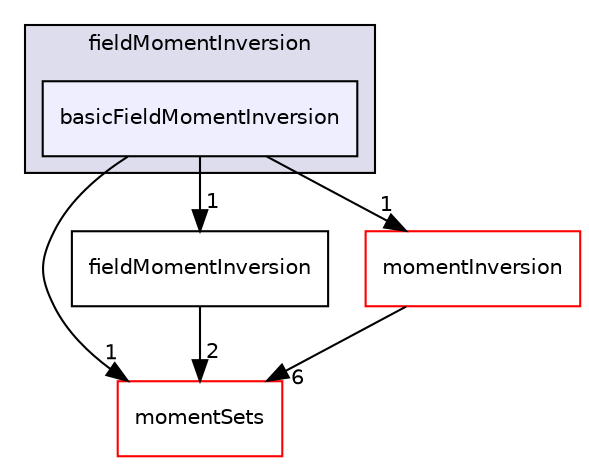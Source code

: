 digraph "basicFieldMomentInversion" {
  bgcolor=transparent;
  compound=true
  node [ fontsize="10", fontname="Helvetica"];
  edge [ labelfontsize="10", labelfontname="Helvetica"];
  subgraph clusterdir_db960164ea42c42a422c08f487d84e08 {
    graph [ bgcolor="#ddddee", pencolor="black", label="fieldMomentInversion" fontname="Helvetica", fontsize="10", URL="dir_db960164ea42c42a422c08f487d84e08.html"]
  dir_bc753f497ce40b0e1177248f168089de [shape=box, label="basicFieldMomentInversion", style="filled", fillcolor="#eeeeff", pencolor="black", URL="dir_bc753f497ce40b0e1177248f168089de.html"];
  }
  dir_28a10e058b67f0d7e124cb3c5246e6cb [shape=box label="momentSets" color="red" URL="dir_28a10e058b67f0d7e124cb3c5246e6cb.html"];
  dir_db2c61815207dc85e75ccbf467d61a07 [shape=box label="fieldMomentInversion" URL="dir_db2c61815207dc85e75ccbf467d61a07.html"];
  dir_0b9bb76b72c90181149adc55e92e6ea3 [shape=box label="momentInversion" color="red" URL="dir_0b9bb76b72c90181149adc55e92e6ea3.html"];
  dir_db2c61815207dc85e75ccbf467d61a07->dir_28a10e058b67f0d7e124cb3c5246e6cb [headlabel="2", labeldistance=1.5 headhref="dir_000143_000239.html"];
  dir_0b9bb76b72c90181149adc55e92e6ea3->dir_28a10e058b67f0d7e124cb3c5246e6cb [headlabel="6", labeldistance=1.5 headhref="dir_000048_000239.html"];
  dir_bc753f497ce40b0e1177248f168089de->dir_28a10e058b67f0d7e124cb3c5246e6cb [headlabel="1", labeldistance=1.5 headhref="dir_000044_000239.html"];
  dir_bc753f497ce40b0e1177248f168089de->dir_db2c61815207dc85e75ccbf467d61a07 [headlabel="1", labeldistance=1.5 headhref="dir_000044_000143.html"];
  dir_bc753f497ce40b0e1177248f168089de->dir_0b9bb76b72c90181149adc55e92e6ea3 [headlabel="1", labeldistance=1.5 headhref="dir_000044_000048.html"];
}
